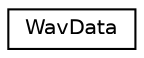 digraph "Graphical Class Hierarchy"
{
  edge [fontname="Helvetica",fontsize="10",labelfontname="Helvetica",labelfontsize="10"];
  node [fontname="Helvetica",fontsize="10",shape=record];
  rankdir="LR";
  Node0 [label="WavData",height=0.2,width=0.4,color="black", fillcolor="white", style="filled",URL="$d4/d41/classWavData.html"];
}
